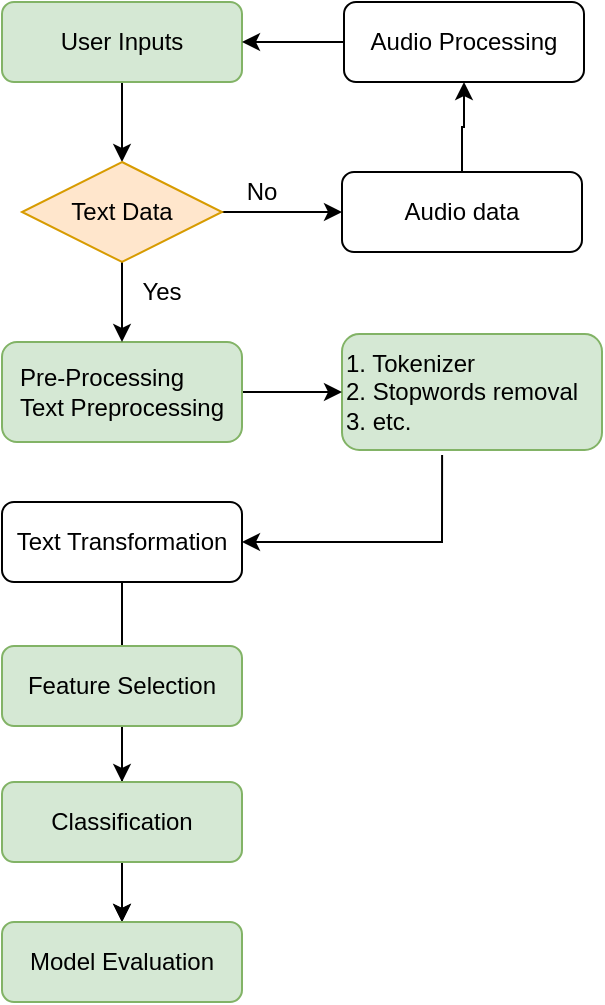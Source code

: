 <mxfile version="24.0.1" type="device">
  <diagram id="C5RBs43oDa-KdzZeNtuy" name="Page-1">
    <mxGraphModel dx="1050" dy="1691" grid="1" gridSize="10" guides="1" tooltips="1" connect="1" arrows="1" fold="1" page="1" pageScale="1" pageWidth="827" pageHeight="1169" math="0" shadow="0">
      <root>
        <mxCell id="WIyWlLk6GJQsqaUBKTNV-0" />
        <mxCell id="WIyWlLk6GJQsqaUBKTNV-1" parent="WIyWlLk6GJQsqaUBKTNV-0" />
        <mxCell id="-5zA2GninObhTy3bP2ou-10" value="" style="edgeStyle=orthogonalEdgeStyle;rounded=0;orthogonalLoop=1;jettySize=auto;html=1;" parent="WIyWlLk6GJQsqaUBKTNV-1" source="WIyWlLk6GJQsqaUBKTNV-3" target="-5zA2GninObhTy3bP2ou-9" edge="1">
          <mxGeometry relative="1" as="geometry" />
        </mxCell>
        <mxCell id="WIyWlLk6GJQsqaUBKTNV-3" value="User Inputs" style="rounded=1;whiteSpace=wrap;html=1;fontSize=12;glass=0;strokeWidth=1;shadow=0;fillColor=#d5e8d4;strokeColor=#82b366;" parent="WIyWlLk6GJQsqaUBKTNV-1" vertex="1">
          <mxGeometry x="160" y="-70" width="120" height="40" as="geometry" />
        </mxCell>
        <mxCell id="WIyWlLk6GJQsqaUBKTNV-7" value="&lt;div&gt;1. Tokenizer&lt;/div&gt;&lt;div&gt;2. Stopwords removal&lt;/div&gt;&lt;div&gt;3. etc.&lt;/div&gt;" style="rounded=1;whiteSpace=wrap;html=1;fontSize=12;glass=0;strokeWidth=1;shadow=0;align=left;fillColor=#d5e8d4;strokeColor=#82b366;" parent="WIyWlLk6GJQsqaUBKTNV-1" vertex="1">
          <mxGeometry x="330" y="96" width="130" height="58" as="geometry" />
        </mxCell>
        <mxCell id="-5zA2GninObhTy3bP2ou-28" value="" style="edgeStyle=orthogonalEdgeStyle;rounded=0;orthogonalLoop=1;jettySize=auto;html=1;" parent="WIyWlLk6GJQsqaUBKTNV-1" source="WIyWlLk6GJQsqaUBKTNV-12" target="-5zA2GninObhTy3bP2ou-23" edge="1">
          <mxGeometry relative="1" as="geometry" />
        </mxCell>
        <mxCell id="WIyWlLk6GJQsqaUBKTNV-12" value="Text Transformation" style="rounded=1;whiteSpace=wrap;html=1;fontSize=12;glass=0;strokeWidth=1;shadow=0;" parent="WIyWlLk6GJQsqaUBKTNV-1" vertex="1">
          <mxGeometry x="160" y="180" width="120" height="40" as="geometry" />
        </mxCell>
        <mxCell id="-5zA2GninObhTy3bP2ou-22" value="" style="edgeStyle=orthogonalEdgeStyle;rounded=0;orthogonalLoop=1;jettySize=auto;html=1;" parent="WIyWlLk6GJQsqaUBKTNV-1" source="-5zA2GninObhTy3bP2ou-0" target="WIyWlLk6GJQsqaUBKTNV-7" edge="1">
          <mxGeometry relative="1" as="geometry" />
        </mxCell>
        <mxCell id="-5zA2GninObhTy3bP2ou-0" value="&lt;div style=&quot;text-align: left;&quot;&gt;&lt;span style=&quot;background-color: initial;&quot;&gt;Pre-Processing&lt;/span&gt;&lt;/div&gt;&lt;div style=&quot;text-align: left;&quot;&gt;Text Preprocessing&lt;br&gt;&lt;/div&gt;" style="rounded=1;whiteSpace=wrap;html=1;fontSize=12;glass=0;strokeWidth=1;shadow=0;fillColor=#d5e8d4;strokeColor=#82b366;" parent="WIyWlLk6GJQsqaUBKTNV-1" vertex="1">
          <mxGeometry x="160" y="100" width="120" height="50" as="geometry" />
        </mxCell>
        <mxCell id="-5zA2GninObhTy3bP2ou-27" value="" style="edgeStyle=orthogonalEdgeStyle;rounded=0;orthogonalLoop=1;jettySize=auto;html=1;" parent="WIyWlLk6GJQsqaUBKTNV-1" source="WIyWlLk6GJQsqaUBKTNV-11" target="-5zA2GninObhTy3bP2ou-24" edge="1">
          <mxGeometry relative="1" as="geometry" />
        </mxCell>
        <mxCell id="WIyWlLk6GJQsqaUBKTNV-11" value="Feature Selection" style="rounded=1;whiteSpace=wrap;html=1;fontSize=12;glass=0;strokeWidth=1;shadow=0;fillColor=#d5e8d4;strokeColor=#82b366;" parent="WIyWlLk6GJQsqaUBKTNV-1" vertex="1">
          <mxGeometry x="160" y="252" width="120" height="40" as="geometry" />
        </mxCell>
        <mxCell id="-5zA2GninObhTy3bP2ou-13" value="" style="edgeStyle=orthogonalEdgeStyle;rounded=0;orthogonalLoop=1;jettySize=auto;html=1;" parent="WIyWlLk6GJQsqaUBKTNV-1" source="-5zA2GninObhTy3bP2ou-9" target="-5zA2GninObhTy3bP2ou-0" edge="1">
          <mxGeometry relative="1" as="geometry" />
        </mxCell>
        <mxCell id="-5zA2GninObhTy3bP2ou-18" value="" style="edgeStyle=orthogonalEdgeStyle;rounded=0;orthogonalLoop=1;jettySize=auto;html=1;" parent="WIyWlLk6GJQsqaUBKTNV-1" source="-5zA2GninObhTy3bP2ou-9" target="-5zA2GninObhTy3bP2ou-17" edge="1">
          <mxGeometry relative="1" as="geometry" />
        </mxCell>
        <mxCell id="-5zA2GninObhTy3bP2ou-9" value="Text Data" style="rhombus;whiteSpace=wrap;html=1;fillColor=#ffe6cc;strokeColor=#d79b00;" parent="WIyWlLk6GJQsqaUBKTNV-1" vertex="1">
          <mxGeometry x="170" y="10" width="100" height="50" as="geometry" />
        </mxCell>
        <mxCell id="-5zA2GninObhTy3bP2ou-11" value="No" style="text;html=1;align=center;verticalAlign=middle;whiteSpace=wrap;rounded=0;" parent="WIyWlLk6GJQsqaUBKTNV-1" vertex="1">
          <mxGeometry x="260" y="10" width="60" height="30" as="geometry" />
        </mxCell>
        <mxCell id="-5zA2GninObhTy3bP2ou-14" value="Yes" style="text;html=1;align=center;verticalAlign=middle;whiteSpace=wrap;rounded=0;" parent="WIyWlLk6GJQsqaUBKTNV-1" vertex="1">
          <mxGeometry x="210" y="60" width="60" height="30" as="geometry" />
        </mxCell>
        <mxCell id="-5zA2GninObhTy3bP2ou-20" value="" style="edgeStyle=orthogonalEdgeStyle;rounded=0;orthogonalLoop=1;jettySize=auto;html=1;" parent="WIyWlLk6GJQsqaUBKTNV-1" source="-5zA2GninObhTy3bP2ou-17" target="-5zA2GninObhTy3bP2ou-19" edge="1">
          <mxGeometry relative="1" as="geometry" />
        </mxCell>
        <mxCell id="-5zA2GninObhTy3bP2ou-17" value="Audio data" style="rounded=1;whiteSpace=wrap;html=1;fontSize=12;glass=0;strokeWidth=1;shadow=0;" parent="WIyWlLk6GJQsqaUBKTNV-1" vertex="1">
          <mxGeometry x="330" y="15" width="120" height="40" as="geometry" />
        </mxCell>
        <mxCell id="-5zA2GninObhTy3bP2ou-21" value="" style="edgeStyle=orthogonalEdgeStyle;rounded=0;orthogonalLoop=1;jettySize=auto;html=1;" parent="WIyWlLk6GJQsqaUBKTNV-1" source="-5zA2GninObhTy3bP2ou-19" target="WIyWlLk6GJQsqaUBKTNV-3" edge="1">
          <mxGeometry relative="1" as="geometry" />
        </mxCell>
        <mxCell id="-5zA2GninObhTy3bP2ou-19" value="Audio Processing" style="rounded=1;whiteSpace=wrap;html=1;fontSize=12;glass=0;strokeWidth=1;shadow=0;" parent="WIyWlLk6GJQsqaUBKTNV-1" vertex="1">
          <mxGeometry x="331" y="-70" width="120" height="40" as="geometry" />
        </mxCell>
        <mxCell id="-5zA2GninObhTy3bP2ou-26" value="" style="edgeStyle=orthogonalEdgeStyle;rounded=0;orthogonalLoop=1;jettySize=auto;html=1;" parent="WIyWlLk6GJQsqaUBKTNV-1" source="-5zA2GninObhTy3bP2ou-23" target="-5zA2GninObhTy3bP2ou-24" edge="1">
          <mxGeometry relative="1" as="geometry" />
        </mxCell>
        <mxCell id="-5zA2GninObhTy3bP2ou-23" value="Classification" style="rounded=1;whiteSpace=wrap;html=1;fontSize=12;glass=0;strokeWidth=1;shadow=0;fillColor=#d5e8d4;strokeColor=#82b366;" parent="WIyWlLk6GJQsqaUBKTNV-1" vertex="1">
          <mxGeometry x="160" y="320" width="120" height="40" as="geometry" />
        </mxCell>
        <mxCell id="-5zA2GninObhTy3bP2ou-24" value="Model Evaluation" style="rounded=1;whiteSpace=wrap;html=1;fontSize=12;glass=0;strokeWidth=1;shadow=0;fillColor=#d5e8d4;strokeColor=#82b366;" parent="WIyWlLk6GJQsqaUBKTNV-1" vertex="1">
          <mxGeometry x="160" y="390" width="120" height="40" as="geometry" />
        </mxCell>
        <mxCell id="-5zA2GninObhTy3bP2ou-25" value="" style="endArrow=classic;html=1;rounded=0;exitX=0.385;exitY=1.043;exitDx=0;exitDy=0;exitPerimeter=0;entryX=1;entryY=0.5;entryDx=0;entryDy=0;" parent="WIyWlLk6GJQsqaUBKTNV-1" source="WIyWlLk6GJQsqaUBKTNV-7" target="WIyWlLk6GJQsqaUBKTNV-12" edge="1">
          <mxGeometry width="50" height="50" relative="1" as="geometry">
            <mxPoint x="390" y="200" as="sourcePoint" />
            <mxPoint x="440" y="150" as="targetPoint" />
            <Array as="points">
              <mxPoint x="380" y="200" />
            </Array>
          </mxGeometry>
        </mxCell>
      </root>
    </mxGraphModel>
  </diagram>
</mxfile>
